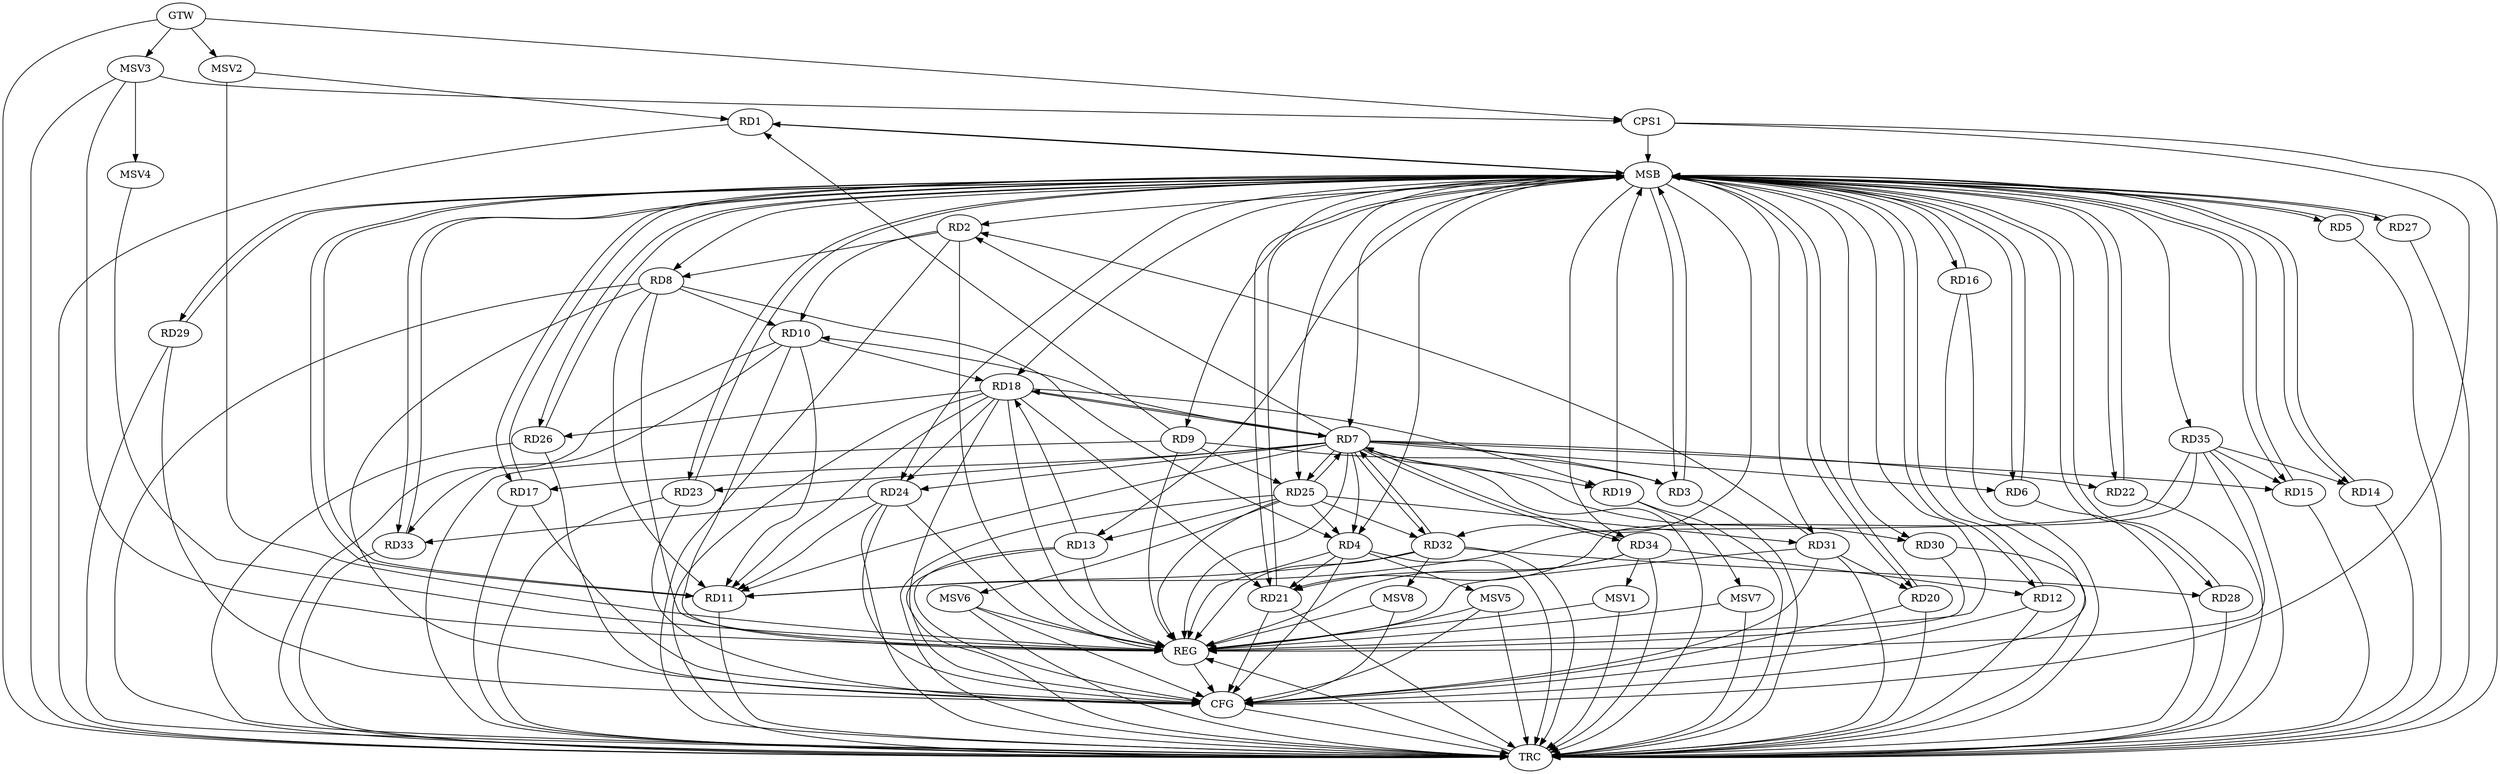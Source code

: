strict digraph G {
  RD1 [ label="RD1" ];
  RD2 [ label="RD2" ];
  RD3 [ label="RD3" ];
  RD4 [ label="RD4" ];
  RD5 [ label="RD5" ];
  RD6 [ label="RD6" ];
  RD7 [ label="RD7" ];
  RD8 [ label="RD8" ];
  RD9 [ label="RD9" ];
  RD10 [ label="RD10" ];
  RD11 [ label="RD11" ];
  RD12 [ label="RD12" ];
  RD13 [ label="RD13" ];
  RD14 [ label="RD14" ];
  RD15 [ label="RD15" ];
  RD16 [ label="RD16" ];
  RD17 [ label="RD17" ];
  RD18 [ label="RD18" ];
  RD19 [ label="RD19" ];
  RD20 [ label="RD20" ];
  RD21 [ label="RD21" ];
  RD22 [ label="RD22" ];
  RD23 [ label="RD23" ];
  RD24 [ label="RD24" ];
  RD25 [ label="RD25" ];
  RD26 [ label="RD26" ];
  RD27 [ label="RD27" ];
  RD28 [ label="RD28" ];
  RD29 [ label="RD29" ];
  RD30 [ label="RD30" ];
  RD31 [ label="RD31" ];
  RD32 [ label="RD32" ];
  RD33 [ label="RD33" ];
  RD34 [ label="RD34" ];
  RD35 [ label="RD35" ];
  CPS1 [ label="CPS1" ];
  GTW [ label="GTW" ];
  REG [ label="REG" ];
  MSB [ label="MSB" ];
  CFG [ label="CFG" ];
  TRC [ label="TRC" ];
  MSV1 [ label="MSV1" ];
  MSV2 [ label="MSV2" ];
  MSV3 [ label="MSV3" ];
  MSV4 [ label="MSV4" ];
  MSV5 [ label="MSV5" ];
  MSV6 [ label="MSV6" ];
  MSV7 [ label="MSV7" ];
  MSV8 [ label="MSV8" ];
  RD9 -> RD1;
  RD7 -> RD2;
  RD2 -> RD8;
  RD2 -> RD10;
  RD31 -> RD2;
  RD9 -> RD3;
  RD8 -> RD4;
  RD4 -> RD21;
  RD25 -> RD4;
  RD7 -> RD6;
  RD7 -> RD10;
  RD7 -> RD11;
  RD7 -> RD15;
  RD7 -> RD18;
  RD18 -> RD7;
  RD7 -> RD19;
  RD7 -> RD24;
  RD25 -> RD7;
  RD32 -> RD7;
  RD34 -> RD7;
  RD8 -> RD10;
  RD8 -> RD11;
  RD9 -> RD25;
  RD10 -> RD11;
  RD10 -> RD18;
  RD10 -> RD33;
  RD18 -> RD11;
  RD24 -> RD11;
  RD32 -> RD11;
  RD35 -> RD11;
  RD34 -> RD12;
  RD13 -> RD18;
  RD25 -> RD13;
  RD35 -> RD14;
  RD35 -> RD15;
  RD18 -> RD19;
  RD18 -> RD21;
  RD18 -> RD24;
  RD18 -> RD26;
  RD31 -> RD20;
  RD34 -> RD21;
  RD35 -> RD21;
  RD24 -> RD33;
  RD25 -> RD31;
  RD25 -> RD32;
  RD32 -> RD28;
  GTW -> CPS1;
  RD2 -> REG;
  RD4 -> REG;
  RD7 -> REG;
  RD8 -> REG;
  RD9 -> REG;
  RD10 -> REG;
  RD13 -> REG;
  RD18 -> REG;
  RD24 -> REG;
  RD25 -> REG;
  RD30 -> REG;
  RD31 -> REG;
  RD32 -> REG;
  RD34 -> REG;
  RD35 -> REG;
  RD1 -> MSB;
  MSB -> RD9;
  MSB -> RD16;
  MSB -> RD21;
  MSB -> REG;
  RD3 -> MSB;
  MSB -> RD18;
  MSB -> RD26;
  MSB -> RD27;
  MSB -> RD33;
  RD5 -> MSB;
  MSB -> RD3;
  MSB -> RD4;
  MSB -> RD13;
  MSB -> RD14;
  MSB -> RD24;
  MSB -> RD29;
  MSB -> RD31;
  RD6 -> MSB;
  MSB -> RD8;
  MSB -> RD17;
  RD11 -> MSB;
  MSB -> RD6;
  MSB -> RD28;
  RD12 -> MSB;
  MSB -> RD5;
  MSB -> RD35;
  RD14 -> MSB;
  MSB -> RD23;
  RD15 -> MSB;
  RD16 -> MSB;
  MSB -> RD1;
  MSB -> RD11;
  MSB -> RD12;
  RD17 -> MSB;
  RD19 -> MSB;
  MSB -> RD25;
  RD20 -> MSB;
  MSB -> RD15;
  RD21 -> MSB;
  MSB -> RD7;
  RD22 -> MSB;
  RD23 -> MSB;
  MSB -> RD2;
  MSB -> RD34;
  RD26 -> MSB;
  MSB -> RD32;
  RD27 -> MSB;
  MSB -> RD22;
  MSB -> RD30;
  RD28 -> MSB;
  RD29 -> MSB;
  RD33 -> MSB;
  CPS1 -> MSB;
  MSB -> RD20;
  RD13 -> CFG;
  RD16 -> CFG;
  RD4 -> CFG;
  RD26 -> CFG;
  RD18 -> CFG;
  RD8 -> CFG;
  CPS1 -> CFG;
  RD21 -> CFG;
  RD24 -> CFG;
  RD12 -> CFG;
  RD29 -> CFG;
  RD20 -> CFG;
  RD23 -> CFG;
  RD17 -> CFG;
  RD31 -> CFG;
  REG -> CFG;
  RD1 -> TRC;
  RD2 -> TRC;
  RD3 -> TRC;
  RD4 -> TRC;
  RD5 -> TRC;
  RD6 -> TRC;
  RD7 -> TRC;
  RD8 -> TRC;
  RD9 -> TRC;
  RD10 -> TRC;
  RD11 -> TRC;
  RD12 -> TRC;
  RD13 -> TRC;
  RD14 -> TRC;
  RD15 -> TRC;
  RD16 -> TRC;
  RD17 -> TRC;
  RD18 -> TRC;
  RD19 -> TRC;
  RD20 -> TRC;
  RD21 -> TRC;
  RD22 -> TRC;
  RD23 -> TRC;
  RD24 -> TRC;
  RD25 -> TRC;
  RD26 -> TRC;
  RD27 -> TRC;
  RD28 -> TRC;
  RD29 -> TRC;
  RD30 -> TRC;
  RD31 -> TRC;
  RD32 -> TRC;
  RD33 -> TRC;
  RD34 -> TRC;
  RD35 -> TRC;
  CPS1 -> TRC;
  GTW -> TRC;
  CFG -> TRC;
  TRC -> REG;
  RD7 -> RD32;
  RD7 -> RD3;
  RD7 -> RD22;
  RD7 -> RD25;
  RD7 -> RD34;
  RD7 -> RD4;
  RD7 -> RD30;
  RD7 -> RD23;
  RD7 -> RD17;
  RD34 -> MSV1;
  MSV1 -> REG;
  MSV1 -> TRC;
  MSV2 -> RD1;
  GTW -> MSV2;
  MSV2 -> REG;
  MSV3 -> CPS1;
  GTW -> MSV3;
  MSV3 -> REG;
  MSV3 -> TRC;
  MSV3 -> MSV4;
  MSV4 -> REG;
  RD4 -> MSV5;
  MSV5 -> REG;
  MSV5 -> TRC;
  MSV5 -> CFG;
  RD25 -> MSV6;
  MSV6 -> REG;
  MSV6 -> TRC;
  MSV6 -> CFG;
  RD19 -> MSV7;
  MSV7 -> REG;
  MSV7 -> TRC;
  RD32 -> MSV8;
  MSV8 -> REG;
  MSV8 -> CFG;
}
